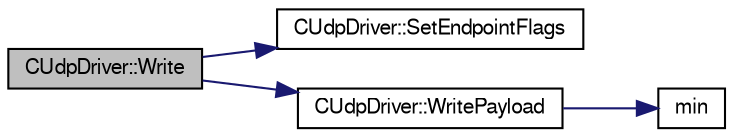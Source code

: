 digraph G
{
  bgcolor="transparent";
  edge [fontname="FreeSans",fontsize=10,labelfontname="FreeSans",labelfontsize=10];
  node [fontname="FreeSans",fontsize=10,shape=record];
  rankdir=LR;
  Node1 [label="CUdpDriver::Write",height=0.2,width=0.4,color="black", fillcolor="grey75", style="filled" fontcolor="black"];
  Node1 -> Node2 [color="midnightblue",fontsize=10,style="solid",fontname="FreeSans"];
  Node2 [label="CUdpDriver::SetEndpointFlags",height=0.2,width=0.4,color="black",URL="$class_c_udp_driver.html#6aa2661dfca334908398ec3a324f65f4",tooltip="Set flags in the UDP_CSR register and waits for synchronization."];
  Node1 -> Node3 [color="midnightblue",fontsize=10,style="solid",fontname="FreeSans"];
  Node3 [label="CUdpDriver::WritePayload",height=0.2,width=0.4,color="black",URL="$class_c_udp_driver.html#aa4e67dd65350793ee1db8fde2f5cb7b",tooltip="Transfers a data payload from the current tranfer buffer to the endpoint FIFO."];
  Node3 -> Node4 [color="midnightblue",fontsize=10,style="solid",fontname="FreeSans"];
  Node4 [label="min",height=0.2,width=0.4,color="black",URL="$common_8h.html#97a6b31fa879f6c56a1122dcf6b25dfe"];
}

